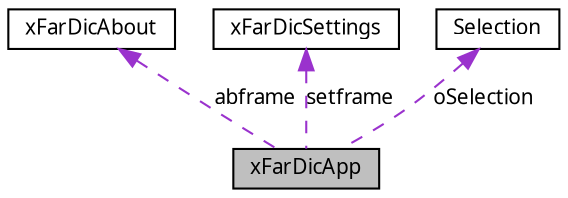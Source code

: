 digraph G
{
  edge [fontname="FreeSans.ttf",fontsize=10,labelfontname="FreeSans.ttf",labelfontsize=10];
  node [fontname="FreeSans.ttf",fontsize=10,shape=record];
  Node1 [label="xFarDicApp",height=0.2,width=0.4,color="black", fillcolor="grey75", style="filled" fontcolor="black"];
  Node2 -> Node1 [dir=back,color="darkorchid3",fontsize=10,style="dashed",label="abframe",fontname="FreeSans.ttf"];
  Node2 [label="xFarDicAbout",height=0.2,width=0.4,color="black", fillcolor="white", style="filled",URL="$classxFarDicAbout.html"];
  Node3 -> Node1 [dir=back,color="darkorchid3",fontsize=10,style="dashed",label="setframe",fontname="FreeSans.ttf"];
  Node3 [label="xFarDicSettings",height=0.2,width=0.4,color="black", fillcolor="white", style="filled",URL="$classxFarDicSettings.html"];
  Node4 -> Node1 [dir=back,color="darkorchid3",fontsize=10,style="dashed",label="oSelection",fontname="FreeSans.ttf"];
  Node4 [label="Selection",height=0.2,width=0.4,color="black", fillcolor="white", style="filled",URL="$classSelection.html"];
}
